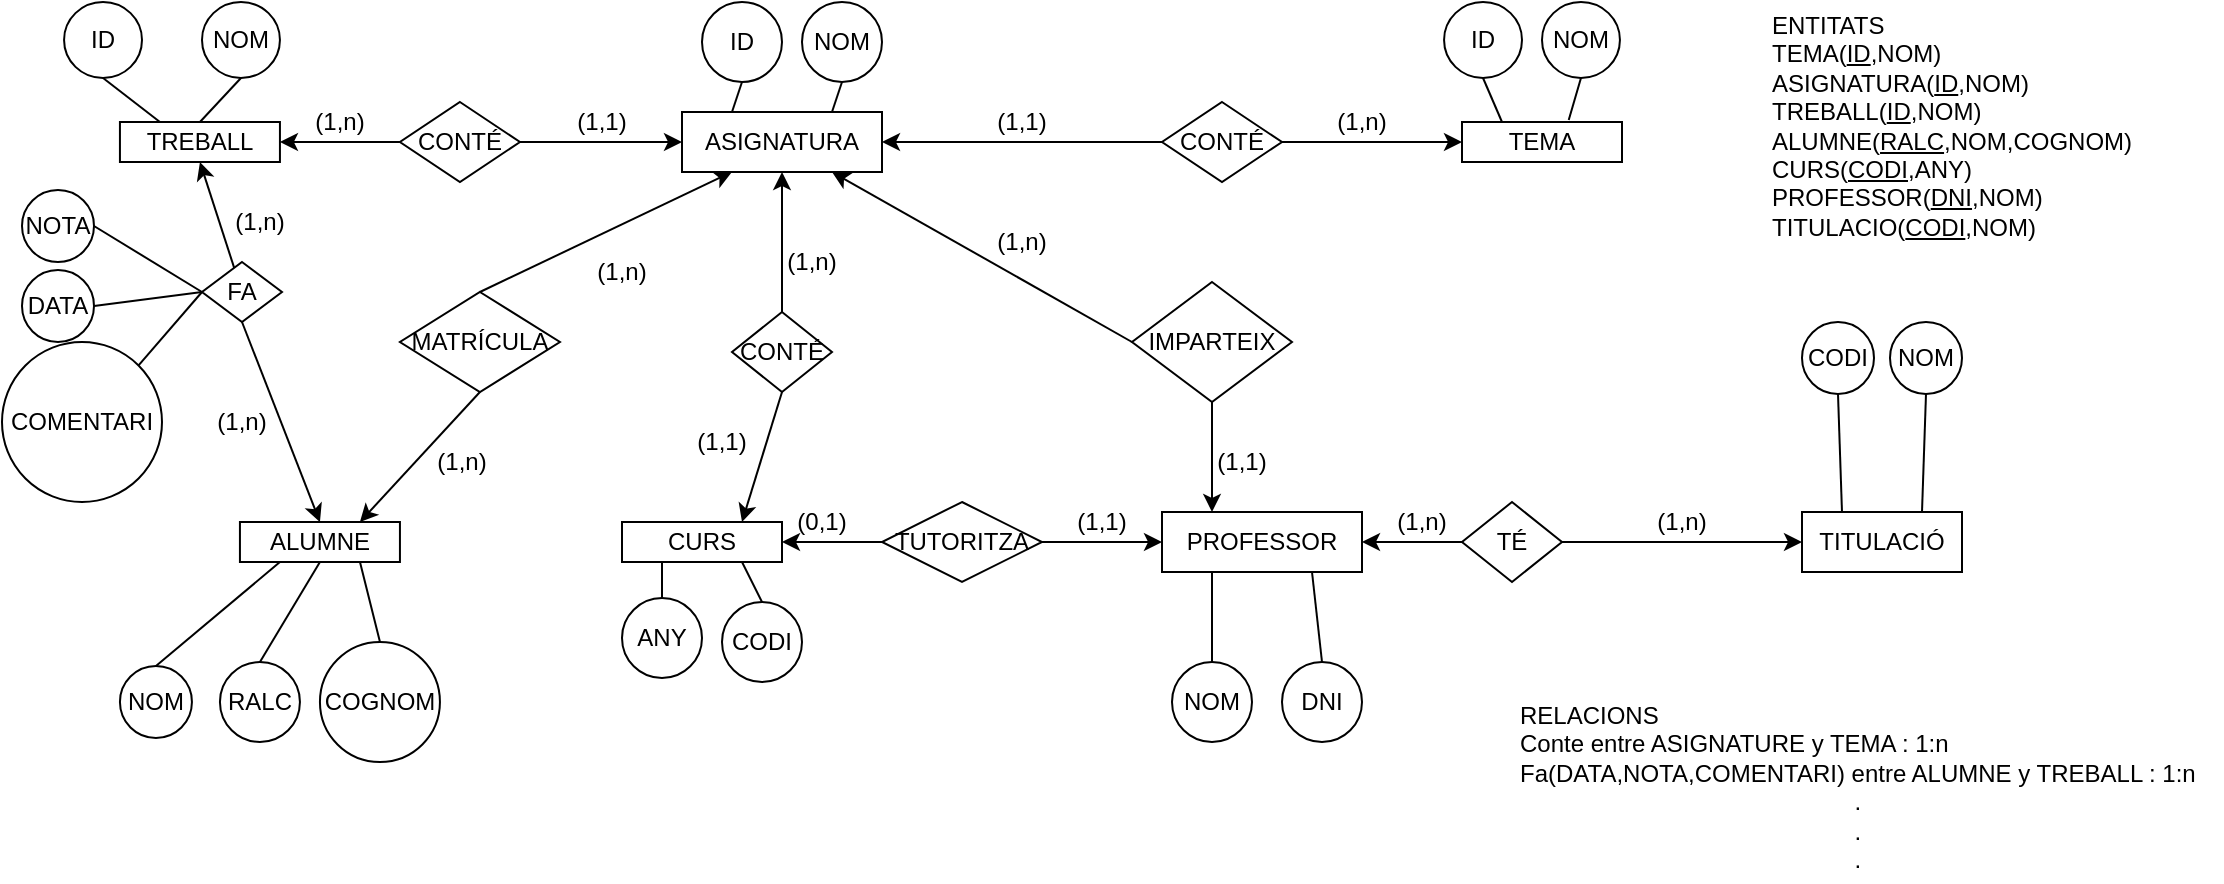 <mxfile version="21.6.5" type="device">
  <diagram name="Página-1" id="Kjut9vYdgxjh66cWvtRX">
    <mxGraphModel dx="1146" dy="510" grid="1" gridSize="10" guides="1" tooltips="1" connect="1" arrows="1" fold="1" page="1" pageScale="1" pageWidth="1169" pageHeight="827" math="0" shadow="0">
      <root>
        <mxCell id="0" />
        <mxCell id="1" parent="0" />
        <mxCell id="Lr1TubB5HQzON_Au0uZD-2" value="TITULACIÓ" style="rounded=0;whiteSpace=wrap;html=1;" parent="1" vertex="1">
          <mxGeometry x="900" y="255" width="80" height="30" as="geometry" />
        </mxCell>
        <mxCell id="Lr1TubB5HQzON_Au0uZD-3" value="PROFESSOR" style="rounded=0;whiteSpace=wrap;html=1;" parent="1" vertex="1">
          <mxGeometry x="580" y="255" width="100" height="30" as="geometry" />
        </mxCell>
        <mxCell id="Lr1TubB5HQzON_Au0uZD-4" value="CURS" style="rounded=0;whiteSpace=wrap;html=1;" parent="1" vertex="1">
          <mxGeometry x="310" y="260" width="80" height="20" as="geometry" />
        </mxCell>
        <mxCell id="Lr1TubB5HQzON_Au0uZD-5" value="ALUMNE" style="rounded=0;whiteSpace=wrap;html=1;" parent="1" vertex="1">
          <mxGeometry x="118.97" y="260" width="80" height="20" as="geometry" />
        </mxCell>
        <mxCell id="Lr1TubB5HQzON_Au0uZD-6" value="TEMA" style="rounded=0;whiteSpace=wrap;html=1;" parent="1" vertex="1">
          <mxGeometry x="730" y="60" width="80" height="20" as="geometry" />
        </mxCell>
        <mxCell id="Lr1TubB5HQzON_Au0uZD-7" value="ASIGNATURA" style="rounded=0;whiteSpace=wrap;html=1;" parent="1" vertex="1">
          <mxGeometry x="340" y="55" width="100" height="30" as="geometry" />
        </mxCell>
        <mxCell id="Lr1TubB5HQzON_Au0uZD-8" value="TREBALL" style="rounded=0;whiteSpace=wrap;html=1;" parent="1" vertex="1">
          <mxGeometry x="58.97" y="60" width="80" height="20" as="geometry" />
        </mxCell>
        <mxCell id="Lr1TubB5HQzON_Au0uZD-9" value="RALC" style="ellipse;whiteSpace=wrap;html=1;aspect=fixed;" parent="1" vertex="1">
          <mxGeometry x="108.97" y="330" width="40" height="40" as="geometry" />
        </mxCell>
        <mxCell id="Lr1TubB5HQzON_Au0uZD-10" value="COGNOM" style="ellipse;whiteSpace=wrap;html=1;aspect=fixed;" parent="1" vertex="1">
          <mxGeometry x="158.97" y="320" width="60" height="60" as="geometry" />
        </mxCell>
        <mxCell id="Lr1TubB5HQzON_Au0uZD-11" value="NOM" style="ellipse;whiteSpace=wrap;html=1;aspect=fixed;" parent="1" vertex="1">
          <mxGeometry x="944" y="160" width="36" height="36" as="geometry" />
        </mxCell>
        <mxCell id="Lr1TubB5HQzON_Au0uZD-12" value="CODI" style="ellipse;whiteSpace=wrap;html=1;aspect=fixed;" parent="1" vertex="1">
          <mxGeometry x="360" y="300" width="40" height="40" as="geometry" />
        </mxCell>
        <mxCell id="Lr1TubB5HQzON_Au0uZD-13" value="ANY" style="ellipse;whiteSpace=wrap;html=1;aspect=fixed;" parent="1" vertex="1">
          <mxGeometry x="310" y="298" width="40" height="40" as="geometry" />
        </mxCell>
        <mxCell id="Lr1TubB5HQzON_Au0uZD-14" value="NOM" style="ellipse;whiteSpace=wrap;html=1;aspect=fixed;" parent="1" vertex="1">
          <mxGeometry x="585" y="330" width="40" height="40" as="geometry" />
        </mxCell>
        <mxCell id="Lr1TubB5HQzON_Au0uZD-15" value="CODI" style="ellipse;whiteSpace=wrap;html=1;aspect=fixed;" parent="1" vertex="1">
          <mxGeometry x="900" y="160" width="36" height="36" as="geometry" />
        </mxCell>
        <mxCell id="Lr1TubB5HQzON_Au0uZD-16" value="NOM" style="ellipse;whiteSpace=wrap;html=1;aspect=fixed;" parent="1" vertex="1">
          <mxGeometry x="400" width="40" height="40" as="geometry" />
        </mxCell>
        <mxCell id="Lr1TubB5HQzON_Au0uZD-17" value="ID" style="ellipse;whiteSpace=wrap;html=1;aspect=fixed;" parent="1" vertex="1">
          <mxGeometry x="350" width="40" height="40" as="geometry" />
        </mxCell>
        <mxCell id="Lr1TubB5HQzON_Au0uZD-18" value="NOM" style="ellipse;whiteSpace=wrap;html=1;aspect=fixed;" parent="1" vertex="1">
          <mxGeometry x="770" width="38.97" height="38" as="geometry" />
        </mxCell>
        <mxCell id="Lr1TubB5HQzON_Au0uZD-19" value="ID" style="ellipse;whiteSpace=wrap;html=1;aspect=fixed;" parent="1" vertex="1">
          <mxGeometry x="721.03" width="38.97" height="38" as="geometry" />
        </mxCell>
        <mxCell id="Lr1TubB5HQzON_Au0uZD-22" value="" style="endArrow=none;html=1;rounded=0;entryX=0.5;entryY=1;entryDx=0;entryDy=0;exitX=0.75;exitY=0;exitDx=0;exitDy=0;" parent="1" source="Lr1TubB5HQzON_Au0uZD-7" target="Lr1TubB5HQzON_Au0uZD-16" edge="1">
          <mxGeometry width="50" height="50" relative="1" as="geometry">
            <mxPoint x="331" y="119" as="sourcePoint" />
            <mxPoint x="330" y="70" as="targetPoint" />
          </mxGeometry>
        </mxCell>
        <mxCell id="Lr1TubB5HQzON_Au0uZD-23" value="" style="endArrow=none;html=1;rounded=0;entryX=0.5;entryY=1;entryDx=0;entryDy=0;exitX=0.25;exitY=0;exitDx=0;exitDy=0;" parent="1" source="Lr1TubB5HQzON_Au0uZD-7" target="Lr1TubB5HQzON_Au0uZD-17" edge="1">
          <mxGeometry width="50" height="50" relative="1" as="geometry">
            <mxPoint x="560" y="260" as="sourcePoint" />
            <mxPoint x="610" y="210" as="targetPoint" />
          </mxGeometry>
        </mxCell>
        <mxCell id="Lr1TubB5HQzON_Au0uZD-24" value="" style="endArrow=none;html=1;rounded=0;entryX=0.5;entryY=1;entryDx=0;entryDy=0;exitX=0.25;exitY=0;exitDx=0;exitDy=0;" parent="1" source="Lr1TubB5HQzON_Au0uZD-6" target="Lr1TubB5HQzON_Au0uZD-19" edge="1">
          <mxGeometry width="50" height="50" relative="1" as="geometry">
            <mxPoint x="560" y="260" as="sourcePoint" />
            <mxPoint x="610" y="210" as="targetPoint" />
          </mxGeometry>
        </mxCell>
        <mxCell id="Lr1TubB5HQzON_Au0uZD-25" value="" style="endArrow=none;html=1;rounded=0;entryX=0.5;entryY=1;entryDx=0;entryDy=0;exitX=0.667;exitY=-0.05;exitDx=0;exitDy=0;exitPerimeter=0;" parent="1" source="Lr1TubB5HQzON_Au0uZD-6" target="Lr1TubB5HQzON_Au0uZD-18" edge="1">
          <mxGeometry width="50" height="50" relative="1" as="geometry">
            <mxPoint x="560" y="260" as="sourcePoint" />
            <mxPoint x="610" y="210" as="targetPoint" />
          </mxGeometry>
        </mxCell>
        <mxCell id="Lr1TubB5HQzON_Au0uZD-26" value="DNI" style="ellipse;whiteSpace=wrap;html=1;aspect=fixed;" parent="1" vertex="1">
          <mxGeometry x="640" y="330" width="40" height="40" as="geometry" />
        </mxCell>
        <mxCell id="Lr1TubB5HQzON_Au0uZD-27" value="" style="endArrow=none;html=1;rounded=0;exitX=0.5;exitY=0;exitDx=0;exitDy=0;entryX=0.75;entryY=1;entryDx=0;entryDy=0;" parent="1" source="Lr1TubB5HQzON_Au0uZD-26" target="Lr1TubB5HQzON_Au0uZD-3" edge="1">
          <mxGeometry width="50" height="50" relative="1" as="geometry">
            <mxPoint x="560" y="260" as="sourcePoint" />
            <mxPoint x="610" y="210" as="targetPoint" />
          </mxGeometry>
        </mxCell>
        <mxCell id="Lr1TubB5HQzON_Au0uZD-28" value="" style="endArrow=none;html=1;rounded=0;exitX=0.5;exitY=0;exitDx=0;exitDy=0;entryX=0.25;entryY=1;entryDx=0;entryDy=0;" parent="1" source="Lr1TubB5HQzON_Au0uZD-14" target="Lr1TubB5HQzON_Au0uZD-3" edge="1">
          <mxGeometry width="50" height="50" relative="1" as="geometry">
            <mxPoint x="560" y="260" as="sourcePoint" />
            <mxPoint x="610" y="210" as="targetPoint" />
          </mxGeometry>
        </mxCell>
        <mxCell id="Lr1TubB5HQzON_Au0uZD-30" value="NOM" style="ellipse;whiteSpace=wrap;html=1;aspect=fixed;" parent="1" vertex="1">
          <mxGeometry x="58.97" y="332" width="36" height="36" as="geometry" />
        </mxCell>
        <mxCell id="Lr1TubB5HQzON_Au0uZD-32" value="ID" style="ellipse;whiteSpace=wrap;html=1;aspect=fixed;" parent="1" vertex="1">
          <mxGeometry x="31.03" width="38.97" height="38" as="geometry" />
        </mxCell>
        <mxCell id="Lr1TubB5HQzON_Au0uZD-33" value="NOM" style="ellipse;whiteSpace=wrap;html=1;aspect=fixed;" parent="1" vertex="1">
          <mxGeometry x="100" width="38.97" height="38" as="geometry" />
        </mxCell>
        <mxCell id="Lr1TubB5HQzON_Au0uZD-34" value="TUTORITZA" style="rhombus;whiteSpace=wrap;html=1;" parent="1" vertex="1">
          <mxGeometry x="440" y="250" width="80" height="40" as="geometry" />
        </mxCell>
        <mxCell id="Lr1TubB5HQzON_Au0uZD-35" value="TÉ" style="rhombus;whiteSpace=wrap;html=1;" parent="1" vertex="1">
          <mxGeometry x="730" y="250" width="50" height="40" as="geometry" />
        </mxCell>
        <mxCell id="Lr1TubB5HQzON_Au0uZD-36" value="IMPARTEIX" style="rhombus;whiteSpace=wrap;html=1;" parent="1" vertex="1">
          <mxGeometry x="565" y="140" width="80" height="60" as="geometry" />
        </mxCell>
        <mxCell id="Lr1TubB5HQzON_Au0uZD-37" value="CONTÉ" style="rhombus;whiteSpace=wrap;html=1;" parent="1" vertex="1">
          <mxGeometry x="365" y="155" width="50" height="40" as="geometry" />
        </mxCell>
        <mxCell id="Lr1TubB5HQzON_Au0uZD-38" value="MATRÍCULA" style="rhombus;whiteSpace=wrap;html=1;" parent="1" vertex="1">
          <mxGeometry x="198.97" y="145" width="80" height="50" as="geometry" />
        </mxCell>
        <mxCell id="Lr1TubB5HQzON_Au0uZD-39" value="FA" style="rhombus;whiteSpace=wrap;html=1;" parent="1" vertex="1">
          <mxGeometry x="100" y="130" width="40" height="30" as="geometry" />
        </mxCell>
        <mxCell id="Lr1TubB5HQzON_Au0uZD-40" value="CONTÉ" style="rhombus;whiteSpace=wrap;html=1;" parent="1" vertex="1">
          <mxGeometry x="580" y="50" width="60" height="40" as="geometry" />
        </mxCell>
        <mxCell id="Lr1TubB5HQzON_Au0uZD-41" value="CONTÉ" style="rhombus;whiteSpace=wrap;html=1;" parent="1" vertex="1">
          <mxGeometry x="198.97" y="50" width="60" height="40" as="geometry" />
        </mxCell>
        <mxCell id="Lr1TubB5HQzON_Au0uZD-43" value="" style="endArrow=none;html=1;rounded=0;entryX=0.25;entryY=0;entryDx=0;entryDy=0;exitX=0.5;exitY=1;exitDx=0;exitDy=0;" parent="1" source="Lr1TubB5HQzON_Au0uZD-15" target="Lr1TubB5HQzON_Au0uZD-2" edge="1">
          <mxGeometry width="50" height="50" relative="1" as="geometry">
            <mxPoint x="918" y="200" as="sourcePoint" />
            <mxPoint x="630" y="250" as="targetPoint" />
          </mxGeometry>
        </mxCell>
        <mxCell id="Lr1TubB5HQzON_Au0uZD-44" value="" style="endArrow=none;html=1;rounded=0;entryX=0.75;entryY=1;entryDx=0;entryDy=0;exitX=0.5;exitY=0;exitDx=0;exitDy=0;" parent="1" source="Lr1TubB5HQzON_Au0uZD-12" target="Lr1TubB5HQzON_Au0uZD-4" edge="1">
          <mxGeometry width="50" height="50" relative="1" as="geometry">
            <mxPoint x="580" y="300" as="sourcePoint" />
            <mxPoint x="630" y="250" as="targetPoint" />
          </mxGeometry>
        </mxCell>
        <mxCell id="Lr1TubB5HQzON_Au0uZD-45" value="" style="endArrow=none;html=1;rounded=0;entryX=0.25;entryY=1;entryDx=0;entryDy=0;exitX=0.5;exitY=0;exitDx=0;exitDy=0;" parent="1" source="Lr1TubB5HQzON_Au0uZD-13" target="Lr1TubB5HQzON_Au0uZD-4" edge="1">
          <mxGeometry width="50" height="50" relative="1" as="geometry">
            <mxPoint x="580" y="300" as="sourcePoint" />
            <mxPoint x="630" y="250" as="targetPoint" />
          </mxGeometry>
        </mxCell>
        <mxCell id="Lr1TubB5HQzON_Au0uZD-46" value="" style="endArrow=none;html=1;rounded=0;entryX=0.75;entryY=1;entryDx=0;entryDy=0;exitX=0.5;exitY=0;exitDx=0;exitDy=0;" parent="1" source="Lr1TubB5HQzON_Au0uZD-10" target="Lr1TubB5HQzON_Au0uZD-5" edge="1">
          <mxGeometry width="50" height="50" relative="1" as="geometry">
            <mxPoint x="580" y="300" as="sourcePoint" />
            <mxPoint x="630" y="250" as="targetPoint" />
          </mxGeometry>
        </mxCell>
        <mxCell id="Lr1TubB5HQzON_Au0uZD-47" value="" style="endArrow=none;html=1;rounded=0;entryX=0.5;entryY=1;entryDx=0;entryDy=0;exitX=0.5;exitY=0;exitDx=0;exitDy=0;" parent="1" source="Lr1TubB5HQzON_Au0uZD-9" target="Lr1TubB5HQzON_Au0uZD-5" edge="1">
          <mxGeometry width="50" height="50" relative="1" as="geometry">
            <mxPoint x="580" y="300" as="sourcePoint" />
            <mxPoint x="80" y="190" as="targetPoint" />
          </mxGeometry>
        </mxCell>
        <mxCell id="Lr1TubB5HQzON_Au0uZD-48" value="" style="endArrow=none;html=1;rounded=0;entryX=0.25;entryY=1;entryDx=0;entryDy=0;exitX=0.5;exitY=0;exitDx=0;exitDy=0;" parent="1" source="Lr1TubB5HQzON_Au0uZD-30" target="Lr1TubB5HQzON_Au0uZD-5" edge="1">
          <mxGeometry width="50" height="50" relative="1" as="geometry">
            <mxPoint x="580" y="300" as="sourcePoint" />
            <mxPoint x="630" y="250" as="targetPoint" />
          </mxGeometry>
        </mxCell>
        <mxCell id="Lr1TubB5HQzON_Au0uZD-49" value="" style="endArrow=none;html=1;rounded=0;entryX=0.5;entryY=1;entryDx=0;entryDy=0;exitX=0.5;exitY=0;exitDx=0;exitDy=0;" parent="1" source="Lr1TubB5HQzON_Au0uZD-8" target="Lr1TubB5HQzON_Au0uZD-33" edge="1">
          <mxGeometry width="50" height="50" relative="1" as="geometry">
            <mxPoint x="580" y="300" as="sourcePoint" />
            <mxPoint x="630" y="250" as="targetPoint" />
          </mxGeometry>
        </mxCell>
        <mxCell id="Lr1TubB5HQzON_Au0uZD-50" value="" style="endArrow=none;html=1;rounded=0;entryX=0.5;entryY=1;entryDx=0;entryDy=0;exitX=0.25;exitY=0;exitDx=0;exitDy=0;" parent="1" source="Lr1TubB5HQzON_Au0uZD-8" target="Lr1TubB5HQzON_Au0uZD-32" edge="1">
          <mxGeometry width="50" height="50" relative="1" as="geometry">
            <mxPoint x="580" y="300" as="sourcePoint" />
            <mxPoint x="630" y="250" as="targetPoint" />
          </mxGeometry>
        </mxCell>
        <mxCell id="Lr1TubB5HQzON_Au0uZD-54" value="(1,1)" style="text;html=1;strokeColor=none;fillColor=none;align=center;verticalAlign=middle;whiteSpace=wrap;rounded=0;" parent="1" vertex="1">
          <mxGeometry x="540" y="250" width="20" height="20" as="geometry" />
        </mxCell>
        <mxCell id="Lr1TubB5HQzON_Au0uZD-55" value="(0,1)" style="text;html=1;strokeColor=none;fillColor=none;align=center;verticalAlign=middle;whiteSpace=wrap;rounded=0;" parent="1" vertex="1">
          <mxGeometry x="400" y="250" width="20" height="20" as="geometry" />
        </mxCell>
        <mxCell id="Lr1TubB5HQzON_Au0uZD-75" value="NOTA" style="ellipse;whiteSpace=wrap;html=1;aspect=fixed;" parent="1" vertex="1">
          <mxGeometry x="10" y="94" width="36" height="36" as="geometry" />
        </mxCell>
        <mxCell id="Lr1TubB5HQzON_Au0uZD-76" value="DATA" style="ellipse;whiteSpace=wrap;html=1;aspect=fixed;" parent="1" vertex="1">
          <mxGeometry x="10" y="134" width="36" height="36" as="geometry" />
        </mxCell>
        <mxCell id="Lr1TubB5HQzON_Au0uZD-77" value="COMENTARI" style="ellipse;whiteSpace=wrap;html=1;aspect=fixed;" parent="1" vertex="1">
          <mxGeometry y="170" width="80" height="80" as="geometry" />
        </mxCell>
        <mxCell id="Lr1TubB5HQzON_Au0uZD-79" value="(1,n)" style="text;html=1;strokeColor=none;fillColor=none;align=center;verticalAlign=middle;whiteSpace=wrap;rounded=0;" parent="1" vertex="1">
          <mxGeometry x="700" y="250" width="20" height="20" as="geometry" />
        </mxCell>
        <mxCell id="Lr1TubB5HQzON_Au0uZD-80" value="(1,n)" style="text;html=1;strokeColor=none;fillColor=none;align=center;verticalAlign=middle;whiteSpace=wrap;rounded=0;" parent="1" vertex="1">
          <mxGeometry x="830" y="250" width="20" height="20" as="geometry" />
        </mxCell>
        <mxCell id="Lr1TubB5HQzON_Au0uZD-81" value="" style="endArrow=none;html=1;rounded=0;entryX=0;entryY=0.5;entryDx=0;entryDy=0;exitX=1;exitY=0.5;exitDx=0;exitDy=0;" parent="1" source="Lr1TubB5HQzON_Au0uZD-75" target="Lr1TubB5HQzON_Au0uZD-39" edge="1">
          <mxGeometry width="50" height="50" relative="1" as="geometry">
            <mxPoint x="50" y="162" as="sourcePoint" />
            <mxPoint x="100" y="112" as="targetPoint" />
          </mxGeometry>
        </mxCell>
        <mxCell id="Lr1TubB5HQzON_Au0uZD-83" value="" style="endArrow=none;html=1;rounded=0;entryX=0;entryY=0.5;entryDx=0;entryDy=0;exitX=1;exitY=0;exitDx=0;exitDy=0;" parent="1" source="Lr1TubB5HQzON_Au0uZD-77" target="Lr1TubB5HQzON_Au0uZD-39" edge="1">
          <mxGeometry width="50" height="50" relative="1" as="geometry">
            <mxPoint x="56" y="122" as="sourcePoint" />
            <mxPoint x="110" y="145" as="targetPoint" />
          </mxGeometry>
        </mxCell>
        <mxCell id="Lr1TubB5HQzON_Au0uZD-84" value="" style="endArrow=none;html=1;rounded=0;entryX=0;entryY=0.5;entryDx=0;entryDy=0;exitX=1;exitY=0.5;exitDx=0;exitDy=0;" parent="1" source="Lr1TubB5HQzON_Au0uZD-76" target="Lr1TubB5HQzON_Au0uZD-39" edge="1">
          <mxGeometry width="50" height="50" relative="1" as="geometry">
            <mxPoint x="66" y="132" as="sourcePoint" />
            <mxPoint x="120" y="155" as="targetPoint" />
            <Array as="points" />
          </mxGeometry>
        </mxCell>
        <mxCell id="Lr1TubB5HQzON_Au0uZD-85" value="(1,1)" style="text;html=1;strokeColor=none;fillColor=none;align=center;verticalAlign=middle;whiteSpace=wrap;rounded=0;" parent="1" vertex="1">
          <mxGeometry x="610" y="220" width="20" height="20" as="geometry" />
        </mxCell>
        <mxCell id="Lr1TubB5HQzON_Au0uZD-86" value="(1,n)" style="text;html=1;strokeColor=none;fillColor=none;align=center;verticalAlign=middle;whiteSpace=wrap;rounded=0;" parent="1" vertex="1">
          <mxGeometry x="500" y="110" width="20" height="20" as="geometry" />
        </mxCell>
        <mxCell id="Lr1TubB5HQzON_Au0uZD-87" value="(1,1)" style="text;html=1;strokeColor=none;fillColor=none;align=center;verticalAlign=middle;whiteSpace=wrap;rounded=0;" parent="1" vertex="1">
          <mxGeometry x="500" y="50" width="20" height="20" as="geometry" />
        </mxCell>
        <mxCell id="Lr1TubB5HQzON_Au0uZD-88" value="(1,n)" style="text;html=1;strokeColor=none;fillColor=none;align=center;verticalAlign=middle;whiteSpace=wrap;rounded=0;" parent="1" vertex="1">
          <mxGeometry x="670" y="50" width="20" height="20" as="geometry" />
        </mxCell>
        <mxCell id="Lr1TubB5HQzON_Au0uZD-89" value="(1,n)" style="text;html=1;strokeColor=none;fillColor=none;align=center;verticalAlign=middle;whiteSpace=wrap;rounded=0;" parent="1" vertex="1">
          <mxGeometry x="300" y="125" width="20" height="20" as="geometry" />
        </mxCell>
        <mxCell id="Lr1TubB5HQzON_Au0uZD-90" value="(1,n)" style="text;html=1;strokeColor=none;fillColor=none;align=center;verticalAlign=middle;whiteSpace=wrap;rounded=0;" parent="1" vertex="1">
          <mxGeometry x="220.0" y="220" width="20" height="20" as="geometry" />
        </mxCell>
        <mxCell id="Lr1TubB5HQzON_Au0uZD-91" value="(1,n)" style="text;html=1;strokeColor=none;fillColor=none;align=center;verticalAlign=middle;whiteSpace=wrap;rounded=0;" parent="1" vertex="1">
          <mxGeometry x="158.97" y="50" width="20" height="20" as="geometry" />
        </mxCell>
        <mxCell id="Lr1TubB5HQzON_Au0uZD-92" value="(1,1)" style="text;html=1;strokeColor=none;fillColor=none;align=center;verticalAlign=middle;whiteSpace=wrap;rounded=0;" parent="1" vertex="1">
          <mxGeometry x="290" y="50" width="20" height="20" as="geometry" />
        </mxCell>
        <mxCell id="Lr1TubB5HQzON_Au0uZD-93" value="(1,n)" style="text;html=1;strokeColor=none;fillColor=none;align=center;verticalAlign=middle;whiteSpace=wrap;rounded=0;" parent="1" vertex="1">
          <mxGeometry x="118.97" y="100" width="20" height="20" as="geometry" />
        </mxCell>
        <mxCell id="Lr1TubB5HQzON_Au0uZD-94" value="(1,n)" style="text;html=1;strokeColor=none;fillColor=none;align=center;verticalAlign=middle;whiteSpace=wrap;rounded=0;" parent="1" vertex="1">
          <mxGeometry x="110.0" y="200" width="20" height="20" as="geometry" />
        </mxCell>
        <mxCell id="Lr1TubB5HQzON_Au0uZD-95" value="(1,1)" style="text;html=1;strokeColor=none;fillColor=none;align=center;verticalAlign=middle;whiteSpace=wrap;rounded=0;" parent="1" vertex="1">
          <mxGeometry x="350" y="210" width="20" height="20" as="geometry" />
        </mxCell>
        <mxCell id="Lr1TubB5HQzON_Au0uZD-96" value="(1,n)" style="text;html=1;strokeColor=none;fillColor=none;align=center;verticalAlign=middle;whiteSpace=wrap;rounded=0;" parent="1" vertex="1">
          <mxGeometry x="395" y="120" width="20" height="20" as="geometry" />
        </mxCell>
        <mxCell id="Lr1TubB5HQzON_Au0uZD-97" value="ENTITATS&lt;br&gt;TEMA(&lt;u&gt;ID&lt;/u&gt;,NOM)&lt;br&gt;ASIGNATURA(&lt;u&gt;ID&lt;/u&gt;,NOM)&lt;br&gt;TREBALL(&lt;u&gt;ID&lt;/u&gt;,NOM)&lt;br&gt;ALUMNE(&lt;u&gt;RALC&lt;/u&gt;,NOM,COGNOM)&lt;br&gt;CURS(&lt;u&gt;CODI&lt;/u&gt;,ANY)&lt;br&gt;PROFESSOR(&lt;u&gt;DNI&lt;/u&gt;,NOM)&lt;br&gt;TITULACIO(&lt;u&gt;CODI&lt;/u&gt;,NOM)" style="text;html=1;strokeColor=none;fillColor=none;spacing=5;spacingTop=-20;whiteSpace=wrap;overflow=hidden;rounded=0;" parent="1" vertex="1">
          <mxGeometry x="880" y="15" width="190" height="115" as="geometry" />
        </mxCell>
        <mxCell id="Lr1TubB5HQzON_Au0uZD-98" value="" style="endArrow=none;html=1;rounded=0;entryX=0.5;entryY=1;entryDx=0;entryDy=0;exitX=0.75;exitY=0;exitDx=0;exitDy=0;" parent="1" source="Lr1TubB5HQzON_Au0uZD-2" target="Lr1TubB5HQzON_Au0uZD-11" edge="1">
          <mxGeometry width="50" height="50" relative="1" as="geometry">
            <mxPoint x="580" y="270" as="sourcePoint" />
            <mxPoint x="630" y="220" as="targetPoint" />
          </mxGeometry>
        </mxCell>
        <mxCell id="Lr1TubB5HQzON_Au0uZD-100" value="RELACIONS&lt;br&gt;Conte entre ASIGNATURE y TEMA : 1:n&lt;br&gt;Fa(DATA,NOTA,COMENTARI) entre ALUMNE y TREBALL : 1:n&lt;br&gt;&lt;div style=&quot;text-align: center;&quot;&gt;&lt;span style=&quot;background-color: initial;&quot;&gt;.&lt;/span&gt;&lt;/div&gt;&lt;div style=&quot;text-align: center;&quot;&gt;&lt;span style=&quot;background-color: initial;&quot;&gt;.&lt;/span&gt;&lt;/div&gt;&lt;div style=&quot;text-align: center;&quot;&gt;&lt;span style=&quot;background-color: initial;&quot;&gt;.&lt;/span&gt;&lt;/div&gt;" style="text;html=1;strokeColor=none;fillColor=none;spacing=5;spacingTop=-20;whiteSpace=wrap;overflow=hidden;rounded=0;" parent="1" vertex="1">
          <mxGeometry x="754" y="360" width="356" height="80" as="geometry" />
        </mxCell>
        <mxCell id="trqLgQb-KZuPzlkfUoQl-1" value="" style="endArrow=classic;html=1;rounded=0;exitX=0;exitY=0.5;exitDx=0;exitDy=0;entryX=1;entryY=0.5;entryDx=0;entryDy=0;" edge="1" parent="1" source="Lr1TubB5HQzON_Au0uZD-40" target="Lr1TubB5HQzON_Au0uZD-7">
          <mxGeometry width="50" height="50" relative="1" as="geometry">
            <mxPoint x="560" y="370" as="sourcePoint" />
            <mxPoint x="610" y="320" as="targetPoint" />
          </mxGeometry>
        </mxCell>
        <mxCell id="trqLgQb-KZuPzlkfUoQl-2" value="" style="endArrow=classic;html=1;rounded=0;exitX=1;exitY=0.5;exitDx=0;exitDy=0;entryX=0;entryY=0.5;entryDx=0;entryDy=0;" edge="1" parent="1" source="Lr1TubB5HQzON_Au0uZD-41" target="Lr1TubB5HQzON_Au0uZD-7">
          <mxGeometry width="50" height="50" relative="1" as="geometry">
            <mxPoint x="560" y="370" as="sourcePoint" />
            <mxPoint x="610" y="320" as="targetPoint" />
          </mxGeometry>
        </mxCell>
        <mxCell id="trqLgQb-KZuPzlkfUoQl-3" value="" style="endArrow=classic;html=1;rounded=0;exitX=0;exitY=0.5;exitDx=0;exitDy=0;entryX=1;entryY=0.5;entryDx=0;entryDy=0;" edge="1" parent="1" source="Lr1TubB5HQzON_Au0uZD-41" target="Lr1TubB5HQzON_Au0uZD-8">
          <mxGeometry width="50" height="50" relative="1" as="geometry">
            <mxPoint x="560" y="370" as="sourcePoint" />
            <mxPoint x="610" y="320" as="targetPoint" />
          </mxGeometry>
        </mxCell>
        <mxCell id="trqLgQb-KZuPzlkfUoQl-4" value="" style="endArrow=classic;html=1;rounded=0;entryX=0.5;entryY=1;entryDx=0;entryDy=0;" edge="1" parent="1" source="Lr1TubB5HQzON_Au0uZD-39" target="Lr1TubB5HQzON_Au0uZD-8">
          <mxGeometry width="50" height="50" relative="1" as="geometry">
            <mxPoint x="560" y="370" as="sourcePoint" />
            <mxPoint x="610" y="320" as="targetPoint" />
          </mxGeometry>
        </mxCell>
        <mxCell id="trqLgQb-KZuPzlkfUoQl-5" value="" style="endArrow=classic;html=1;rounded=0;exitX=0.5;exitY=1;exitDx=0;exitDy=0;entryX=0.5;entryY=0;entryDx=0;entryDy=0;" edge="1" parent="1" source="Lr1TubB5HQzON_Au0uZD-39" target="Lr1TubB5HQzON_Au0uZD-5">
          <mxGeometry width="50" height="50" relative="1" as="geometry">
            <mxPoint x="560" y="370" as="sourcePoint" />
            <mxPoint x="610" y="320" as="targetPoint" />
          </mxGeometry>
        </mxCell>
        <mxCell id="trqLgQb-KZuPzlkfUoQl-6" value="" style="endArrow=classic;html=1;rounded=0;exitX=0.5;exitY=1;exitDx=0;exitDy=0;entryX=0.75;entryY=0;entryDx=0;entryDy=0;" edge="1" parent="1" source="Lr1TubB5HQzON_Au0uZD-38" target="Lr1TubB5HQzON_Au0uZD-5">
          <mxGeometry width="50" height="50" relative="1" as="geometry">
            <mxPoint x="560" y="370" as="sourcePoint" />
            <mxPoint x="610" y="320" as="targetPoint" />
          </mxGeometry>
        </mxCell>
        <mxCell id="trqLgQb-KZuPzlkfUoQl-7" value="" style="endArrow=classic;html=1;rounded=0;exitX=0.5;exitY=0;exitDx=0;exitDy=0;entryX=0.25;entryY=1;entryDx=0;entryDy=0;" edge="1" parent="1" source="Lr1TubB5HQzON_Au0uZD-38" target="Lr1TubB5HQzON_Au0uZD-7">
          <mxGeometry width="50" height="50" relative="1" as="geometry">
            <mxPoint x="560" y="370" as="sourcePoint" />
            <mxPoint x="610" y="320" as="targetPoint" />
          </mxGeometry>
        </mxCell>
        <mxCell id="trqLgQb-KZuPzlkfUoQl-8" value="" style="endArrow=classic;html=1;rounded=0;exitX=0.5;exitY=0;exitDx=0;exitDy=0;entryX=0.5;entryY=1;entryDx=0;entryDy=0;" edge="1" parent="1" source="Lr1TubB5HQzON_Au0uZD-37" target="Lr1TubB5HQzON_Au0uZD-7">
          <mxGeometry width="50" height="50" relative="1" as="geometry">
            <mxPoint x="560" y="370" as="sourcePoint" />
            <mxPoint x="610" y="320" as="targetPoint" />
          </mxGeometry>
        </mxCell>
        <mxCell id="trqLgQb-KZuPzlkfUoQl-9" value="" style="endArrow=classic;html=1;rounded=0;exitX=0.5;exitY=1;exitDx=0;exitDy=0;entryX=0.75;entryY=0;entryDx=0;entryDy=0;" edge="1" parent="1" source="Lr1TubB5HQzON_Au0uZD-37" target="Lr1TubB5HQzON_Au0uZD-4">
          <mxGeometry width="50" height="50" relative="1" as="geometry">
            <mxPoint x="560" y="370" as="sourcePoint" />
            <mxPoint x="610" y="320" as="targetPoint" />
          </mxGeometry>
        </mxCell>
        <mxCell id="trqLgQb-KZuPzlkfUoQl-10" value="" style="endArrow=classic;html=1;rounded=0;exitX=0;exitY=0.5;exitDx=0;exitDy=0;entryX=0.75;entryY=1;entryDx=0;entryDy=0;" edge="1" parent="1" source="Lr1TubB5HQzON_Au0uZD-36" target="Lr1TubB5HQzON_Au0uZD-7">
          <mxGeometry width="50" height="50" relative="1" as="geometry">
            <mxPoint x="560" y="370" as="sourcePoint" />
            <mxPoint x="610" y="320" as="targetPoint" />
          </mxGeometry>
        </mxCell>
        <mxCell id="trqLgQb-KZuPzlkfUoQl-14" value="" style="endArrow=classic;html=1;rounded=0;exitX=1;exitY=0.5;exitDx=0;exitDy=0;entryX=0;entryY=0.5;entryDx=0;entryDy=0;" edge="1" parent="1" source="Lr1TubB5HQzON_Au0uZD-40" target="Lr1TubB5HQzON_Au0uZD-6">
          <mxGeometry width="50" height="50" relative="1" as="geometry">
            <mxPoint x="500" y="410" as="sourcePoint" />
            <mxPoint x="660" y="150" as="targetPoint" />
          </mxGeometry>
        </mxCell>
        <mxCell id="trqLgQb-KZuPzlkfUoQl-17" value="" style="endArrow=classic;html=1;rounded=0;exitX=0.5;exitY=1;exitDx=0;exitDy=0;entryX=0.25;entryY=0;entryDx=0;entryDy=0;" edge="1" parent="1" source="Lr1TubB5HQzON_Au0uZD-36" target="Lr1TubB5HQzON_Au0uZD-3">
          <mxGeometry width="50" height="50" relative="1" as="geometry">
            <mxPoint x="560" y="370" as="sourcePoint" />
            <mxPoint x="610" y="320" as="targetPoint" />
          </mxGeometry>
        </mxCell>
        <mxCell id="trqLgQb-KZuPzlkfUoQl-18" value="" style="endArrow=classic;html=1;rounded=0;exitX=0;exitY=0.5;exitDx=0;exitDy=0;entryX=1;entryY=0.5;entryDx=0;entryDy=0;" edge="1" parent="1" source="Lr1TubB5HQzON_Au0uZD-34" target="Lr1TubB5HQzON_Au0uZD-4">
          <mxGeometry width="50" height="50" relative="1" as="geometry">
            <mxPoint x="560" y="370" as="sourcePoint" />
            <mxPoint x="610" y="320" as="targetPoint" />
          </mxGeometry>
        </mxCell>
        <mxCell id="trqLgQb-KZuPzlkfUoQl-19" value="" style="endArrow=classic;html=1;rounded=0;exitX=1;exitY=0.5;exitDx=0;exitDy=0;entryX=0;entryY=0.5;entryDx=0;entryDy=0;" edge="1" parent="1" source="Lr1TubB5HQzON_Au0uZD-34" target="Lr1TubB5HQzON_Au0uZD-3">
          <mxGeometry width="50" height="50" relative="1" as="geometry">
            <mxPoint x="560" y="370" as="sourcePoint" />
            <mxPoint x="530" y="320" as="targetPoint" />
          </mxGeometry>
        </mxCell>
        <mxCell id="trqLgQb-KZuPzlkfUoQl-20" value="" style="endArrow=classic;html=1;rounded=0;exitX=0;exitY=0.5;exitDx=0;exitDy=0;entryX=1;entryY=0.5;entryDx=0;entryDy=0;" edge="1" parent="1" source="Lr1TubB5HQzON_Au0uZD-35" target="Lr1TubB5HQzON_Au0uZD-3">
          <mxGeometry width="50" height="50" relative="1" as="geometry">
            <mxPoint x="700" y="368" as="sourcePoint" />
            <mxPoint x="750" y="318" as="targetPoint" />
          </mxGeometry>
        </mxCell>
        <mxCell id="trqLgQb-KZuPzlkfUoQl-21" value="" style="endArrow=classic;html=1;rounded=0;exitX=1;exitY=0.5;exitDx=0;exitDy=0;entryX=0;entryY=0.5;entryDx=0;entryDy=0;" edge="1" parent="1" source="Lr1TubB5HQzON_Au0uZD-35" target="Lr1TubB5HQzON_Au0uZD-2">
          <mxGeometry width="50" height="50" relative="1" as="geometry">
            <mxPoint x="800" y="343" as="sourcePoint" />
            <mxPoint x="850" y="293" as="targetPoint" />
          </mxGeometry>
        </mxCell>
      </root>
    </mxGraphModel>
  </diagram>
</mxfile>
